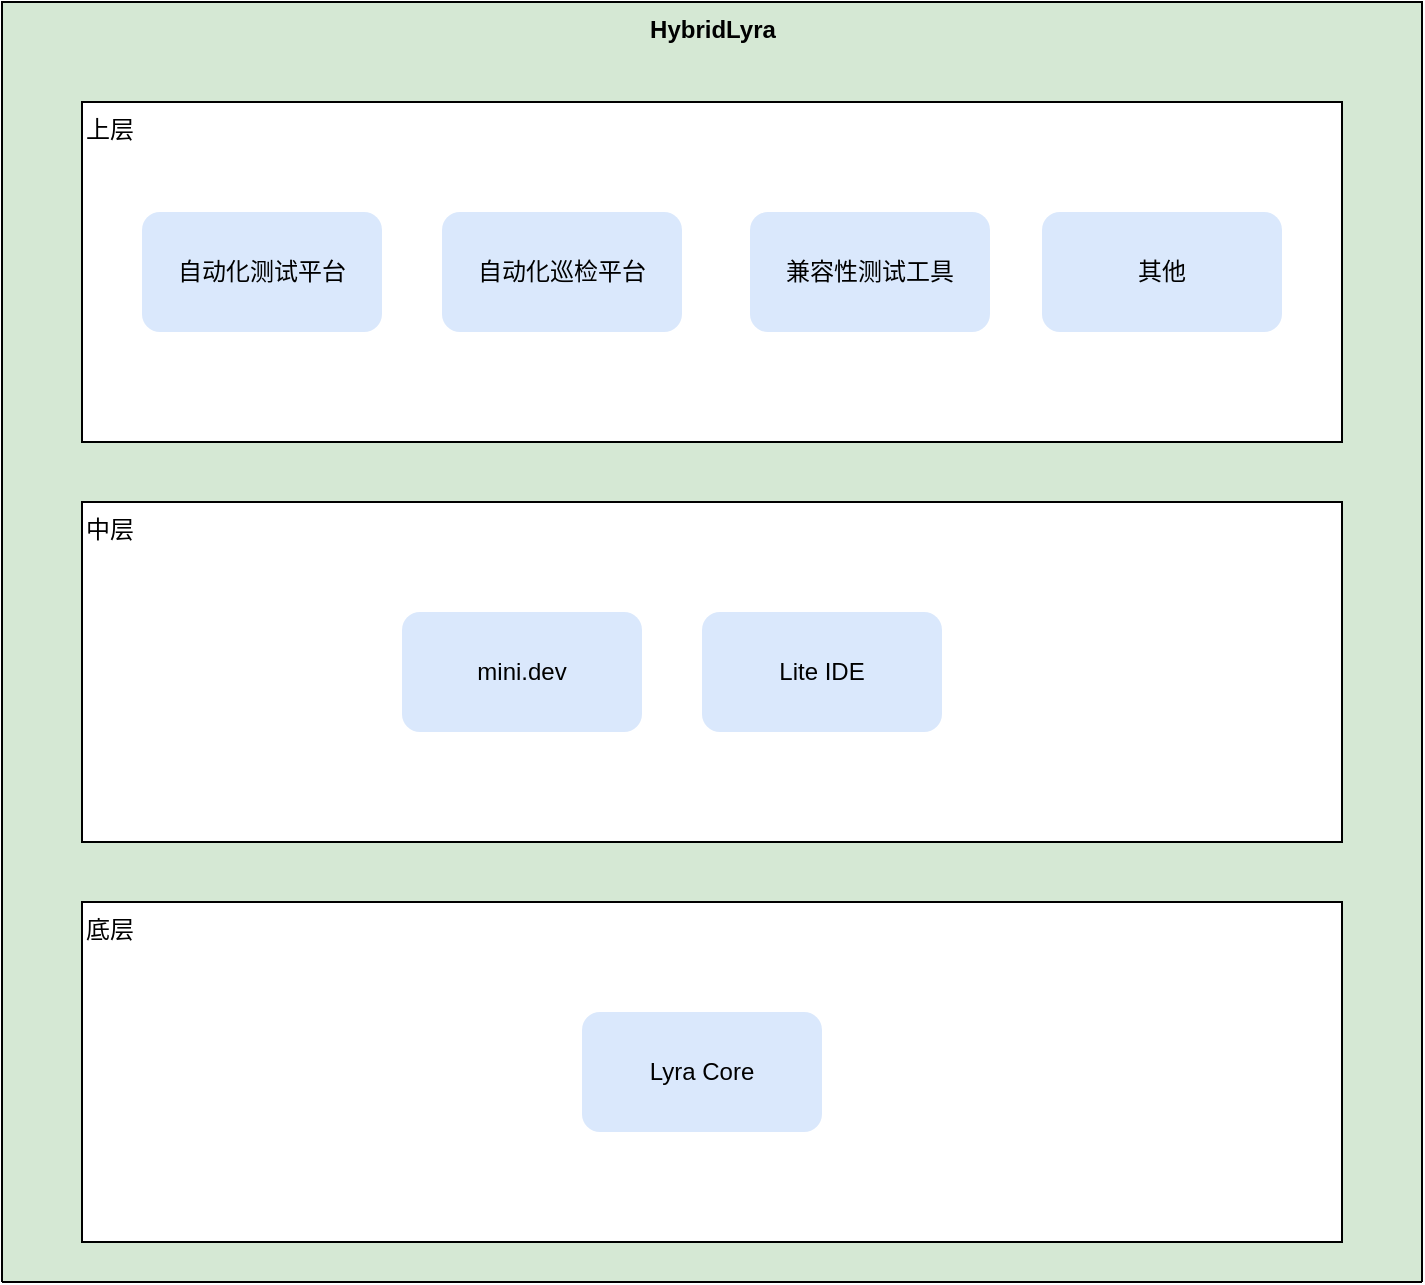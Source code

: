 <mxfile version="13.10.6" type="github">
  <diagram id="prtHgNgQTEPvFCAcTncT" name="Page-1">
    <mxGraphModel dx="1722" dy="943" grid="1" gridSize="10" guides="1" tooltips="1" connect="1" arrows="1" fold="1" page="1" pageScale="1" pageWidth="827" pageHeight="1169" math="0" shadow="0">
      <root>
        <mxCell id="0" />
        <mxCell id="1" parent="0" />
        <mxCell id="dNxyNK7c78bLwvsdeMH5-11" value="HybridLyra" style="swimlane;html=1;startSize=640;horizontal=1;containerType=tree;glass=0;fillColor=#d5e8d4;align=center;verticalAlign=top;" parent="1" vertex="1">
          <mxGeometry x="50" y="80" width="710" height="640" as="geometry" />
        </mxCell>
        <mxCell id="sxkYlGfyIjd9sqKLB-yS-3" value="上层" style="rounded=0;whiteSpace=wrap;html=1;verticalAlign=top;align=left;" vertex="1" parent="dNxyNK7c78bLwvsdeMH5-11">
          <mxGeometry x="40" y="50" width="630" height="170" as="geometry" />
        </mxCell>
        <mxCell id="sxkYlGfyIjd9sqKLB-yS-5" value="中层" style="rounded=0;whiteSpace=wrap;html=1;align=left;verticalAlign=top;" vertex="1" parent="dNxyNK7c78bLwvsdeMH5-11">
          <mxGeometry x="40" y="250" width="630" height="170" as="geometry" />
        </mxCell>
        <mxCell id="sxkYlGfyIjd9sqKLB-yS-4" value="底层" style="rounded=0;whiteSpace=wrap;html=1;align=left;verticalAlign=top;" vertex="1" parent="dNxyNK7c78bLwvsdeMH5-11">
          <mxGeometry x="40" y="450" width="630" height="170" as="geometry" />
        </mxCell>
        <mxCell id="sxkYlGfyIjd9sqKLB-yS-6" value="自动化测试平台" style="rounded=1;whiteSpace=wrap;html=1;fillColor=#dae8fc;strokeColor=none;" vertex="1" parent="dNxyNK7c78bLwvsdeMH5-11">
          <mxGeometry x="70" y="105" width="120" height="60" as="geometry" />
        </mxCell>
        <mxCell id="sxkYlGfyIjd9sqKLB-yS-7" value="自动化巡检平台" style="rounded=1;whiteSpace=wrap;html=1;fillColor=#dae8fc;strokeColor=none;" vertex="1" parent="dNxyNK7c78bLwvsdeMH5-11">
          <mxGeometry x="220" y="105" width="120" height="60" as="geometry" />
        </mxCell>
        <mxCell id="sxkYlGfyIjd9sqKLB-yS-8" value="兼容性测试工具" style="rounded=1;whiteSpace=wrap;html=1;fillColor=#dae8fc;strokeColor=none;" vertex="1" parent="dNxyNK7c78bLwvsdeMH5-11">
          <mxGeometry x="374" y="105" width="120" height="60" as="geometry" />
        </mxCell>
        <mxCell id="sxkYlGfyIjd9sqKLB-yS-9" value="其他" style="rounded=1;whiteSpace=wrap;html=1;fillColor=#dae8fc;strokeColor=none;" vertex="1" parent="dNxyNK7c78bLwvsdeMH5-11">
          <mxGeometry x="520" y="105" width="120" height="60" as="geometry" />
        </mxCell>
        <mxCell id="sxkYlGfyIjd9sqKLB-yS-11" value="mini.dev" style="rounded=1;whiteSpace=wrap;html=1;fillColor=#dae8fc;strokeColor=none;" vertex="1" parent="dNxyNK7c78bLwvsdeMH5-11">
          <mxGeometry x="200" y="305" width="120" height="60" as="geometry" />
        </mxCell>
        <mxCell id="sxkYlGfyIjd9sqKLB-yS-12" value="Lite IDE" style="rounded=1;whiteSpace=wrap;html=1;fillColor=#dae8fc;strokeColor=none;" vertex="1" parent="dNxyNK7c78bLwvsdeMH5-11">
          <mxGeometry x="350" y="305" width="120" height="60" as="geometry" />
        </mxCell>
        <mxCell id="sxkYlGfyIjd9sqKLB-yS-13" value="Lyra Core" style="rounded=1;whiteSpace=wrap;html=1;fillColor=#dae8fc;strokeColor=none;" vertex="1" parent="dNxyNK7c78bLwvsdeMH5-11">
          <mxGeometry x="290" y="505" width="120" height="60" as="geometry" />
        </mxCell>
      </root>
    </mxGraphModel>
  </diagram>
</mxfile>
